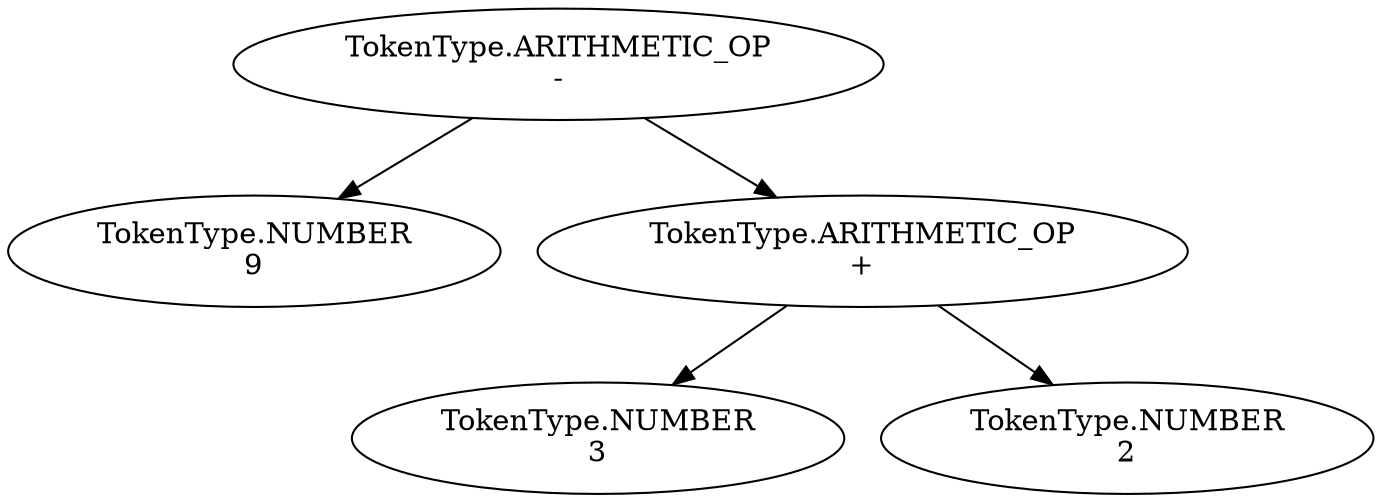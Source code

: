digraph AST {
  node0 [label="TokenType.ARITHMETIC_OP\n-"];
  node1 [label="TokenType.NUMBER\n9"];
  node0 -> node1;
  node2 [label="TokenType.ARITHMETIC_OP\n+"];
  node0 -> node2;
  node3 [label="TokenType.NUMBER\n3"];
  node2 -> node3;
  node4 [label="TokenType.NUMBER\n2"];
  node2 -> node4;
}
